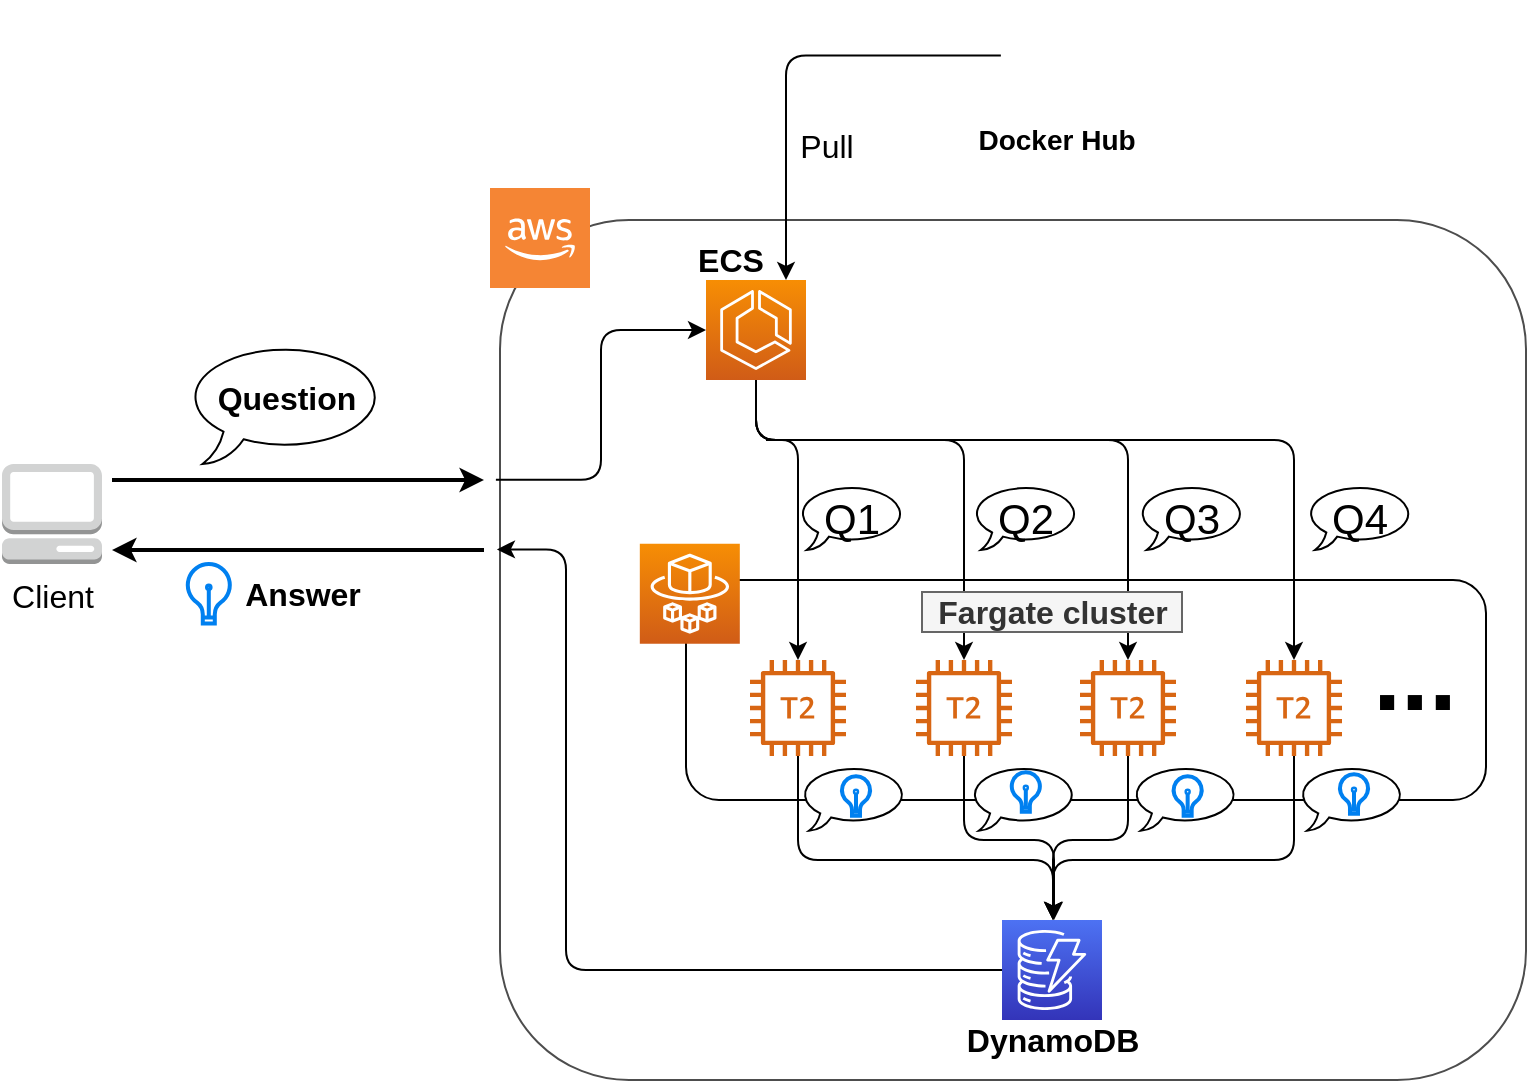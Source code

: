 <mxfile version="14.7.7" type="device"><diagram id="jkd0Cb49qkzcrJAQ4OG9" name="Page-1"><mxGraphModel dx="895" dy="958" grid="1" gridSize="10" guides="1" tooltips="1" connect="1" arrows="1" fold="1" page="1" pageScale="1" pageWidth="850" pageHeight="1100" math="0" shadow="0"><root><mxCell id="0"/><mxCell id="1" parent="0"/><mxCell id="x1ZXKYiM0QUW28fL6q6G-13" value="" style="rounded=1;whiteSpace=wrap;html=1;strokeColor=#4D4D4D;strokeWidth=1;fillColor=none;fontSize=16;shadow=0;comic=0;glass=0;" parent="1" vertex="1"><mxGeometry x="277" y="190" width="513" height="430" as="geometry"/></mxCell><mxCell id="x1ZXKYiM0QUW28fL6q6G-20" style="edgeStyle=orthogonalEdgeStyle;rounded=0;orthogonalLoop=1;jettySize=auto;html=1;fontSize=16;strokeWidth=2;" parent="1" edge="1"><mxGeometry relative="1" as="geometry"><mxPoint x="83" y="320" as="sourcePoint"/><mxPoint x="269" y="320" as="targetPoint"/><Array as="points"><mxPoint x="223" y="320"/><mxPoint x="223" y="320"/></Array></mxGeometry></mxCell><mxCell id="x1ZXKYiM0QUW28fL6q6G-1" value="Client" style="outlineConnect=0;dashed=0;verticalLabelPosition=bottom;verticalAlign=top;align=center;html=1;shape=mxgraph.aws3.management_console;fillColor=#D2D3D3;gradientColor=none;aspect=fixed;fontSize=16;" parent="1" vertex="1"><mxGeometry x="28" y="312" width="50" height="50" as="geometry"/></mxCell><mxCell id="x1ZXKYiM0QUW28fL6q6G-14" value="" style="outlineConnect=0;dashed=0;verticalLabelPosition=bottom;verticalAlign=top;align=center;html=1;shape=mxgraph.aws3.cloud_2;fillColor=#F58534;gradientColor=none;strokeColor=#4D4D4D;strokeWidth=1;fontSize=16;aspect=fixed;" parent="1" vertex="1"><mxGeometry x="272" y="174" width="50" height="50" as="geometry"/></mxCell><mxCell id="a1xnWCQTJ2aeAXPY_UEA-1" style="edgeStyle=orthogonalEdgeStyle;rounded=0;orthogonalLoop=1;jettySize=auto;html=1;strokeWidth=2;" parent="1" edge="1"><mxGeometry relative="1" as="geometry"><Array as="points"><mxPoint x="163" y="355"/><mxPoint x="163" y="355"/></Array><mxPoint x="269" y="355" as="sourcePoint"/><mxPoint x="83" y="355" as="targetPoint"/></mxGeometry></mxCell><mxCell id="a1xnWCQTJ2aeAXPY_UEA-2" value="Answer" style="text;html=1;align=center;verticalAlign=middle;resizable=0;points=[];autosize=1;fontSize=16;fontStyle=1" parent="1" vertex="1"><mxGeometry x="142.8" y="366.85" width="70" height="20" as="geometry"/></mxCell><mxCell id="06MhtCLowAWQ0-Jhf_vj-27" style="edgeStyle=elbowEdgeStyle;rounded=1;orthogonalLoop=1;jettySize=auto;elbow=vertical;html=1;" parent="1" source="06MhtCLowAWQ0-Jhf_vj-5" target="06MhtCLowAWQ0-Jhf_vj-15" edge="1"><mxGeometry relative="1" as="geometry"><Array as="points"><mxPoint x="450" y="300"/></Array></mxGeometry></mxCell><mxCell id="06MhtCLowAWQ0-Jhf_vj-36" style="edgeStyle=elbowEdgeStyle;rounded=1;orthogonalLoop=1;jettySize=auto;elbow=vertical;html=1;fontSize=14;" parent="1" source="06MhtCLowAWQ0-Jhf_vj-5" target="06MhtCLowAWQ0-Jhf_vj-28" edge="1"><mxGeometry relative="1" as="geometry"><Array as="points"><mxPoint x="490" y="300"/></Array></mxGeometry></mxCell><mxCell id="06MhtCLowAWQ0-Jhf_vj-39" style="edgeStyle=elbowEdgeStyle;rounded=1;orthogonalLoop=1;jettySize=auto;elbow=vertical;html=1;fontSize=14;" parent="1" source="06MhtCLowAWQ0-Jhf_vj-5" target="06MhtCLowAWQ0-Jhf_vj-29" edge="1"><mxGeometry relative="1" as="geometry"><Array as="points"><mxPoint x="540" y="300"/></Array></mxGeometry></mxCell><mxCell id="06MhtCLowAWQ0-Jhf_vj-11" value="" style="endArrow=classic;html=1;exitX=-0.004;exitY=0.302;exitDx=0;exitDy=0;exitPerimeter=0;edgeStyle=elbowEdgeStyle;" parent="1" source="x1ZXKYiM0QUW28fL6q6G-13" target="06MhtCLowAWQ0-Jhf_vj-5" edge="1"><mxGeometry width="50" height="50" relative="1" as="geometry"><mxPoint x="260" y="400" as="sourcePoint"/><mxPoint x="310" y="350" as="targetPoint"/></mxGeometry></mxCell><mxCell id="06MhtCLowAWQ0-Jhf_vj-13" value="" style="endArrow=classic;html=1;exitX=0;exitY=0.5;exitDx=0;exitDy=0;edgeStyle=elbowEdgeStyle;" parent="1" source="J53x-jjTuzs5zmT5_dGz-1" target="06MhtCLowAWQ0-Jhf_vj-5" edge="1"><mxGeometry width="50" height="50" relative="1" as="geometry"><mxPoint x="500" y="108.215" as="sourcePoint"/><mxPoint x="310" y="280" as="targetPoint"/><Array as="points"><mxPoint x="420" y="160"/><mxPoint x="410" y="160"/></Array></mxGeometry></mxCell><mxCell id="06MhtCLowAWQ0-Jhf_vj-14" value="Pull" style="text;html=1;align=center;verticalAlign=middle;resizable=0;points=[];autosize=1;fontSize=16;" parent="1" vertex="1"><mxGeometry x="420.08" y="142.6" width="40" height="20" as="geometry"/></mxCell><mxCell id="06MhtCLowAWQ0-Jhf_vj-16" value="" style="rounded=1;whiteSpace=wrap;html=1;fillColor=none;" parent="1" vertex="1"><mxGeometry x="370" y="370" width="400" height="110" as="geometry"/></mxCell><mxCell id="06MhtCLowAWQ0-Jhf_vj-44" style="edgeStyle=elbowEdgeStyle;rounded=1;orthogonalLoop=1;jettySize=auto;elbow=vertical;html=1;fontSize=16;strokeColor=#000000;" parent="1" source="x1ZXKYiM0QUW28fL6q6G-10" edge="1"><mxGeometry relative="1" as="geometry"><mxPoint x="553.5" y="540" as="targetPoint"/><Array as="points"><mxPoint x="490" y="510"/></Array></mxGeometry></mxCell><mxCell id="x1ZXKYiM0QUW28fL6q6G-10" value="" style="outlineConnect=0;fontColor=#232F3E;gradientColor=none;fillColor=#D86613;strokeColor=none;dashed=0;verticalLabelPosition=bottom;verticalAlign=top;align=center;html=1;fontSize=16;fontStyle=0;aspect=fixed;pointerEvents=1;shape=mxgraph.aws4.t2_instance;" parent="1" vertex="1"><mxGeometry x="402" y="410.0" width="48" height="48" as="geometry"/></mxCell><mxCell id="06MhtCLowAWQ0-Jhf_vj-45" style="edgeStyle=elbowEdgeStyle;rounded=1;orthogonalLoop=1;jettySize=auto;elbow=vertical;html=1;fontSize=16;" parent="1" source="06MhtCLowAWQ0-Jhf_vj-15" edge="1"><mxGeometry relative="1" as="geometry"><mxPoint x="554" y="540" as="targetPoint"/><Array as="points"><mxPoint x="540" y="500"/></Array></mxGeometry></mxCell><mxCell id="06MhtCLowAWQ0-Jhf_vj-15" value="" style="outlineConnect=0;fontColor=#232F3E;gradientColor=none;fillColor=#D86613;strokeColor=none;dashed=0;verticalLabelPosition=bottom;verticalAlign=top;align=center;html=1;fontSize=16;fontStyle=0;aspect=fixed;pointerEvents=1;shape=mxgraph.aws4.t2_instance;" parent="1" vertex="1"><mxGeometry x="485" y="410.0" width="48" height="48" as="geometry"/></mxCell><mxCell id="06MhtCLowAWQ0-Jhf_vj-6" value="" style="outlineConnect=0;fontColor=#232F3E;gradientColor=#F78E04;gradientDirection=north;fillColor=#D05C17;strokeColor=#ffffff;dashed=0;verticalLabelPosition=bottom;verticalAlign=top;align=center;html=1;fontSize=12;fontStyle=0;aspect=fixed;shape=mxgraph.aws4.resourceIcon;resIcon=mxgraph.aws4.fargate;" parent="1" vertex="1"><mxGeometry x="346.91" y="351.85" width="50" height="50" as="geometry"/></mxCell><mxCell id="06MhtCLowAWQ0-Jhf_vj-18" value="Fargate cluster" style="text;html=1;align=center;verticalAlign=middle;resizable=0;points=[];autosize=1;fontSize=16;fontStyle=1;fillColor=#f5f5f5;strokeColor=#666666;fontColor=#333333;" parent="1" vertex="1"><mxGeometry x="488" y="376" width="130" height="20" as="geometry"/></mxCell><mxCell id="06MhtCLowAWQ0-Jhf_vj-26" value="" style="group" parent="1" vertex="1" connectable="0"><mxGeometry x="120" y="252" width="100" height="60" as="geometry"/></mxCell><mxCell id="x1ZXKYiM0QUW28fL6q6G-9" value="Question" style="text;html=1;align=center;verticalAlign=middle;resizable=0;points=[];autosize=1;fontSize=16;fontStyle=1" parent="06MhtCLowAWQ0-Jhf_vj-26" vertex="1"><mxGeometry x="10" y="17" width="80" height="20" as="geometry"/></mxCell><mxCell id="06MhtCLowAWQ0-Jhf_vj-25" value="" style="whiteSpace=wrap;html=1;shape=mxgraph.basic.oval_callout;fillColor=none;" parent="06MhtCLowAWQ0-Jhf_vj-26" vertex="1"><mxGeometry width="100" height="60" as="geometry"/></mxCell><mxCell id="06MhtCLowAWQ0-Jhf_vj-46" style="edgeStyle=elbowEdgeStyle;rounded=1;orthogonalLoop=1;jettySize=auto;elbow=vertical;html=1;fontSize=16;" parent="1" source="06MhtCLowAWQ0-Jhf_vj-28" edge="1"><mxGeometry relative="1" as="geometry"><mxPoint x="553.5" y="540" as="targetPoint"/><Array as="points"><mxPoint x="591" y="500"/><mxPoint x="580" y="510"/><mxPoint x="580" y="510"/></Array></mxGeometry></mxCell><mxCell id="06MhtCLowAWQ0-Jhf_vj-28" value="" style="outlineConnect=0;fontColor=#232F3E;gradientColor=none;fillColor=#D86613;strokeColor=none;dashed=0;verticalLabelPosition=bottom;verticalAlign=top;align=center;html=1;fontSize=16;fontStyle=0;aspect=fixed;pointerEvents=1;shape=mxgraph.aws4.t2_instance;" parent="1" vertex="1"><mxGeometry x="567" y="410" width="48" height="48" as="geometry"/></mxCell><mxCell id="06MhtCLowAWQ0-Jhf_vj-47" style="edgeStyle=elbowEdgeStyle;rounded=1;orthogonalLoop=1;jettySize=auto;elbow=vertical;html=1;fontSize=16;strokeColor=#000000;" parent="1" source="06MhtCLowAWQ0-Jhf_vj-29" edge="1"><mxGeometry relative="1" as="geometry"><mxPoint x="553.5" y="540" as="targetPoint"/><Array as="points"><mxPoint x="610" y="510"/></Array></mxGeometry></mxCell><mxCell id="06MhtCLowAWQ0-Jhf_vj-29" value="" style="outlineConnect=0;fontColor=#232F3E;gradientColor=none;fillColor=#D86613;strokeColor=none;dashed=0;verticalLabelPosition=bottom;verticalAlign=top;align=center;html=1;fontSize=16;fontStyle=0;aspect=fixed;pointerEvents=1;shape=mxgraph.aws4.t2_instance;" parent="1" vertex="1"><mxGeometry x="650" y="410" width="48" height="48" as="geometry"/></mxCell><mxCell id="06MhtCLowAWQ0-Jhf_vj-33" value="&lt;font style=&quot;font-size: 21px&quot;&gt;Q1&lt;/font&gt;" style="whiteSpace=wrap;html=1;shape=mxgraph.basic.oval_callout;fontSize=14;" parent="1" vertex="1"><mxGeometry x="425.91" y="322.5" width="54.17" height="32.5" as="geometry"/></mxCell><mxCell id="06MhtCLowAWQ0-Jhf_vj-35" value="&lt;font style=&quot;font-size: 21px&quot;&gt;Q2&lt;/font&gt;" style="whiteSpace=wrap;html=1;shape=mxgraph.basic.oval_callout;fontSize=14;" parent="1" vertex="1"><mxGeometry x="512.91" y="322.5" width="54.17" height="32.5" as="geometry"/></mxCell><mxCell id="06MhtCLowAWQ0-Jhf_vj-38" value="&lt;font style=&quot;font-size: 21px&quot;&gt;Q3&lt;/font&gt;" style="whiteSpace=wrap;html=1;shape=mxgraph.basic.oval_callout;fontSize=14;" parent="1" vertex="1"><mxGeometry x="595.83" y="322.5" width="54.17" height="32.5" as="geometry"/></mxCell><mxCell id="06MhtCLowAWQ0-Jhf_vj-40" value="&lt;font style=&quot;font-size: 21px&quot;&gt;Q4&lt;/font&gt;" style="whiteSpace=wrap;html=1;shape=mxgraph.basic.oval_callout;fontSize=14;" parent="1" vertex="1"><mxGeometry x="680.0" y="322.5" width="54.17" height="32.5" as="geometry"/></mxCell><mxCell id="06MhtCLowAWQ0-Jhf_vj-48" style="edgeStyle=elbowEdgeStyle;rounded=1;orthogonalLoop=1;jettySize=auto;html=1;strokeColor=#000000;fontSize=16;entryX=-0.003;entryY=0.383;entryDx=0;entryDy=0;entryPerimeter=0;" parent="1" source="06MhtCLowAWQ0-Jhf_vj-41" target="x1ZXKYiM0QUW28fL6q6G-13" edge="1"><mxGeometry relative="1" as="geometry"><mxPoint x="230" y="400" as="targetPoint"/><Array as="points"><mxPoint x="310" y="460"/></Array></mxGeometry></mxCell><mxCell id="06MhtCLowAWQ0-Jhf_vj-49" value="" style="html=1;verticalLabelPosition=bottom;align=center;labelBackgroundColor=#ffffff;verticalAlign=top;strokeWidth=2;strokeColor=#0080F0;shadow=0;dashed=0;shape=mxgraph.ios7.icons.lightbulb;fillColor=none;fontSize=16;" parent="1" vertex="1"><mxGeometry x="120" y="362" width="22.8" height="29.7" as="geometry"/></mxCell><mxCell id="06MhtCLowAWQ0-Jhf_vj-52" value="" style="group" parent="1" vertex="1" connectable="0"><mxGeometry x="427" y="470" width="54" height="32.4" as="geometry"/></mxCell><mxCell id="06MhtCLowAWQ0-Jhf_vj-51" value="" style="whiteSpace=wrap;html=1;shape=mxgraph.basic.oval_callout;rounded=1;shadow=0;glass=0;comic=0;fillColor=#ffffff;fontSize=16;" parent="06MhtCLowAWQ0-Jhf_vj-52" vertex="1"><mxGeometry y="-7.0" width="54" height="32.4" as="geometry"/></mxCell><mxCell id="06MhtCLowAWQ0-Jhf_vj-50" value="" style="html=1;verticalLabelPosition=bottom;align=center;labelBackgroundColor=#ffffff;verticalAlign=top;strokeWidth=2;strokeColor=#0080F0;shadow=0;dashed=0;shape=mxgraph.ios7.icons.lightbulb;fillColor=none;fontSize=16;" parent="06MhtCLowAWQ0-Jhf_vj-52" vertex="1"><mxGeometry x="20.38" y="-1.92" width="15.24" height="19.85" as="geometry"/></mxCell><mxCell id="06MhtCLowAWQ0-Jhf_vj-53" value="" style="group" parent="1" vertex="1" connectable="0"><mxGeometry x="511.91" y="462" width="54" height="36.4" as="geometry"/></mxCell><mxCell id="06MhtCLowAWQ0-Jhf_vj-54" value="" style="whiteSpace=wrap;html=1;shape=mxgraph.basic.oval_callout;rounded=1;shadow=0;glass=0;comic=0;fillColor=#ffffff;fontSize=16;" parent="06MhtCLowAWQ0-Jhf_vj-53" vertex="1"><mxGeometry y="1.0" width="54" height="32.4" as="geometry"/></mxCell><mxCell id="06MhtCLowAWQ0-Jhf_vj-55" value="" style="html=1;verticalLabelPosition=bottom;align=center;labelBackgroundColor=#ffffff;verticalAlign=top;strokeWidth=2;strokeColor=#0080F0;shadow=0;dashed=0;shape=mxgraph.ios7.icons.lightbulb;fillColor=none;fontSize=16;" parent="06MhtCLowAWQ0-Jhf_vj-53" vertex="1"><mxGeometry x="20.38" y="4.08" width="15.24" height="19.85" as="geometry"/></mxCell><mxCell id="06MhtCLowAWQ0-Jhf_vj-56" value="" style="group" parent="1" vertex="1" connectable="0"><mxGeometry x="592.83" y="464" width="54" height="34.4" as="geometry"/></mxCell><mxCell id="06MhtCLowAWQ0-Jhf_vj-57" value="" style="whiteSpace=wrap;html=1;shape=mxgraph.basic.oval_callout;rounded=1;shadow=0;glass=0;comic=0;fillColor=#ffffff;fontSize=16;" parent="06MhtCLowAWQ0-Jhf_vj-56" vertex="1"><mxGeometry y="-1.0" width="54" height="32.4" as="geometry"/></mxCell><mxCell id="06MhtCLowAWQ0-Jhf_vj-58" value="" style="html=1;verticalLabelPosition=bottom;align=center;labelBackgroundColor=#ffffff;verticalAlign=top;strokeWidth=2;strokeColor=#0080F0;shadow=0;dashed=0;shape=mxgraph.ios7.icons.lightbulb;fillColor=none;fontSize=16;" parent="06MhtCLowAWQ0-Jhf_vj-56" vertex="1"><mxGeometry x="20.38" y="4.08" width="15.24" height="19.85" as="geometry"/></mxCell><mxCell id="06MhtCLowAWQ0-Jhf_vj-59" value="" style="group" parent="1" vertex="1" connectable="0"><mxGeometry x="676" y="463" width="54" height="32.4" as="geometry"/></mxCell><mxCell id="06MhtCLowAWQ0-Jhf_vj-60" value="" style="whiteSpace=wrap;html=1;shape=mxgraph.basic.oval_callout;rounded=1;shadow=0;glass=0;comic=0;fillColor=#ffffff;fontSize=16;" parent="06MhtCLowAWQ0-Jhf_vj-59" vertex="1"><mxGeometry width="54" height="32.4" as="geometry"/></mxCell><mxCell id="06MhtCLowAWQ0-Jhf_vj-61" value="" style="html=1;verticalLabelPosition=bottom;align=center;labelBackgroundColor=#ffffff;verticalAlign=top;strokeWidth=2;strokeColor=#0080F0;shadow=0;dashed=0;shape=mxgraph.ios7.icons.lightbulb;fillColor=none;fontSize=16;" parent="06MhtCLowAWQ0-Jhf_vj-59" vertex="1"><mxGeometry x="20.38" y="4.08" width="15.24" height="19.85" as="geometry"/></mxCell><mxCell id="06MhtCLowAWQ0-Jhf_vj-62" value="" style="group" parent="1" vertex="1" connectable="0"><mxGeometry x="503" y="540" width="100" height="70" as="geometry"/></mxCell><mxCell id="06MhtCLowAWQ0-Jhf_vj-41" value="" style="outlineConnect=0;fontColor=#232F3E;gradientColor=#4D72F3;gradientDirection=north;fillColor=#3334B9;strokeColor=#ffffff;dashed=0;verticalLabelPosition=bottom;verticalAlign=top;align=center;html=1;fontSize=12;fontStyle=0;aspect=fixed;shape=mxgraph.aws4.resourceIcon;resIcon=mxgraph.aws4.dynamodb;" parent="06MhtCLowAWQ0-Jhf_vj-62" vertex="1"><mxGeometry x="25" width="50" height="50" as="geometry"/></mxCell><mxCell id="06MhtCLowAWQ0-Jhf_vj-43" value="DynamoDB" style="text;html=1;align=center;verticalAlign=middle;resizable=0;points=[];autosize=1;fontSize=16;fontStyle=1" parent="06MhtCLowAWQ0-Jhf_vj-62" vertex="1"><mxGeometry y="50" width="100" height="20" as="geometry"/></mxCell><mxCell id="06MhtCLowAWQ0-Jhf_vj-63" style="edgeStyle=elbowEdgeStyle;rounded=1;orthogonalLoop=1;jettySize=auto;html=1;strokeColor=#000000;fontSize=16;" parent="1" target="x1ZXKYiM0QUW28fL6q6G-10" edge="1"><mxGeometry relative="1" as="geometry"><mxPoint x="410" y="300" as="sourcePoint"/><Array as="points"><mxPoint x="426" y="340"/></Array></mxGeometry></mxCell><mxCell id="06MhtCLowAWQ0-Jhf_vj-5" value="" style="outlineConnect=0;fontColor=#232F3E;gradientColor=#F78E04;gradientDirection=north;fillColor=#D05C17;strokeColor=#ffffff;dashed=0;verticalLabelPosition=bottom;verticalAlign=top;align=center;html=1;fontSize=12;fontStyle=0;aspect=fixed;shape=mxgraph.aws4.resourceIcon;resIcon=mxgraph.aws4.ecs;" parent="1" vertex="1"><mxGeometry x="380" y="220" width="50" height="50" as="geometry"/></mxCell><mxCell id="06MhtCLowAWQ0-Jhf_vj-37" value="ECS" style="text;html=1;align=center;verticalAlign=middle;resizable=0;points=[];autosize=1;fontSize=16;fontStyle=1" parent="1" vertex="1"><mxGeometry x="366.91" y="200" width="50" height="20" as="geometry"/></mxCell><mxCell id="06MhtCLowAWQ0-Jhf_vj-64" value="..." style="text;html=1;align=center;verticalAlign=middle;resizable=0;points=[];autosize=1;fontSize=50;fontStyle=1" parent="1" vertex="1"><mxGeometry x="704" y="381.85" width="60" height="70" as="geometry"/></mxCell><mxCell id="J53x-jjTuzs5zmT5_dGz-1" value="&lt;font style=&quot;font-size: 14px&quot;&gt;&lt;b&gt;Docker Hub&lt;/b&gt;&lt;/font&gt;" style="shape=image;html=1;verticalAlign=top;verticalLabelPosition=bottom;labelBackgroundColor=#ffffff;imageAspect=0;aspect=fixed;image=https://cdn3.iconfinder.com/data/icons/social-media-2169/24/social_media_social_media_logo_docker-128.png" vertex="1" parent="1"><mxGeometry x="527.43" y="80" width="55.4" height="55.4" as="geometry"/></mxCell></root></mxGraphModel></diagram></mxfile>